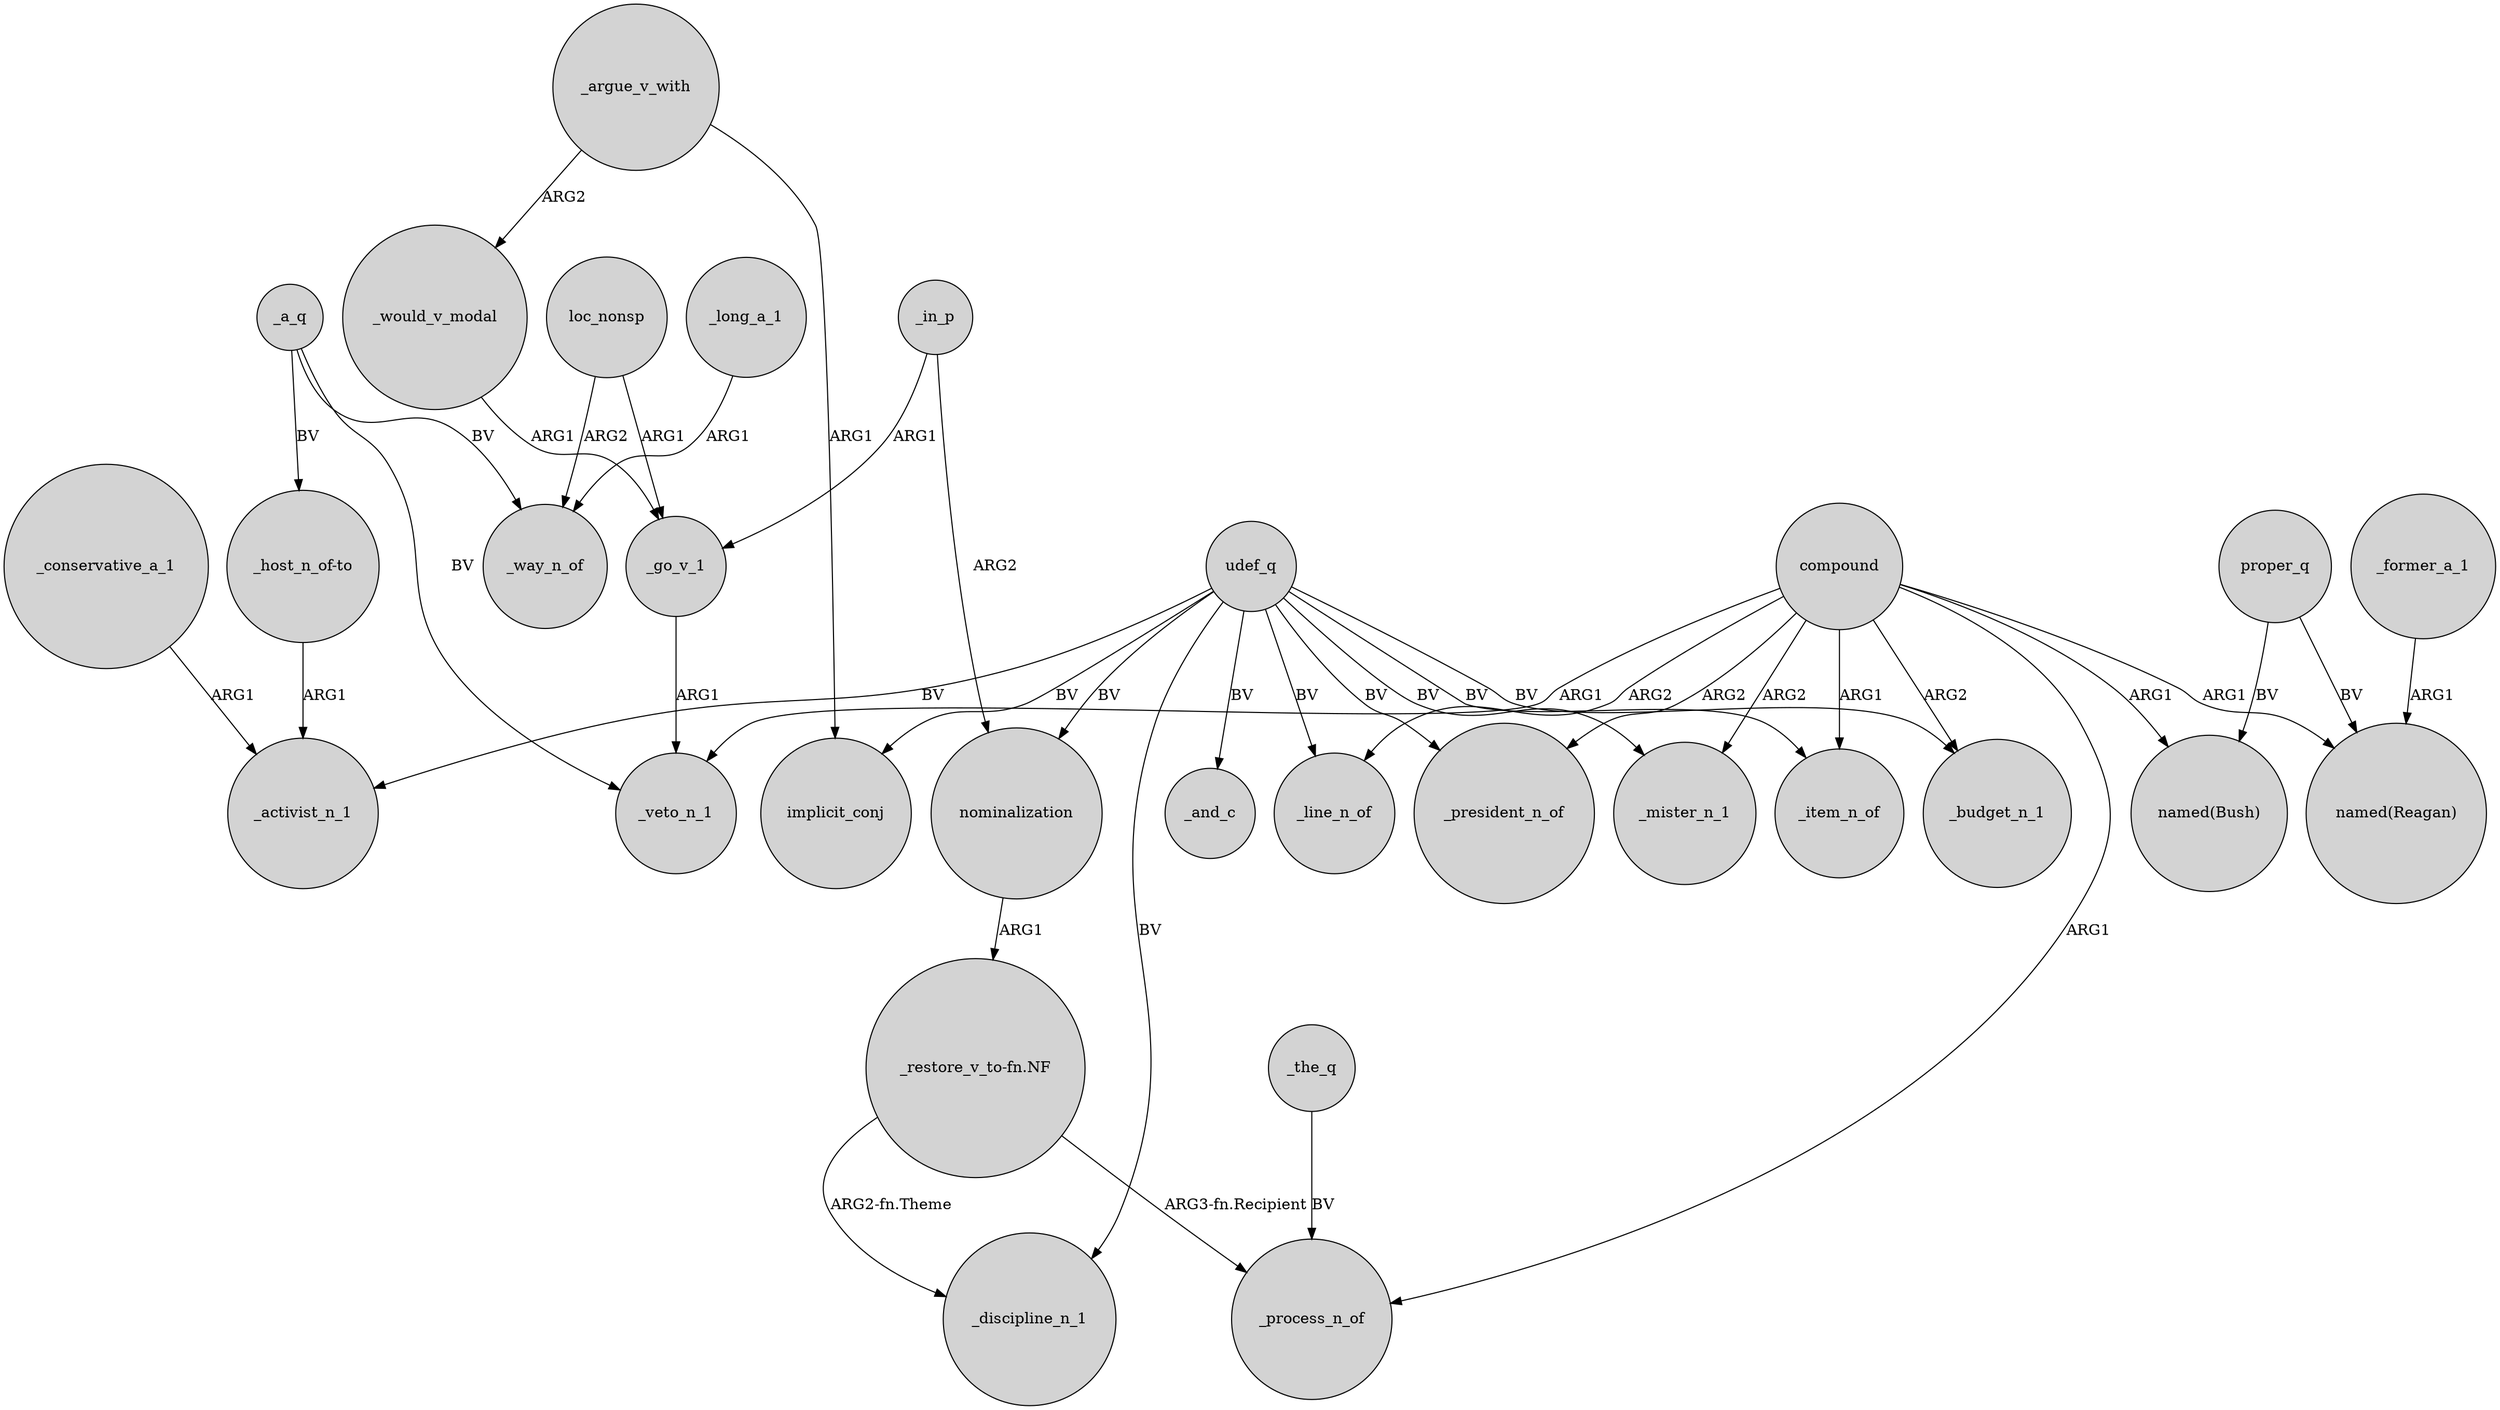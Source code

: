 digraph {
	node [shape=circle style=filled]
	compound -> _process_n_of [label=ARG1]
	compound -> _line_n_of [label=ARG2]
	_a_q -> "_host_n_of-to" [label=BV]
	compound -> "named(Reagan)" [label=ARG1]
	compound -> _president_n_of [label=ARG2]
	nominalization -> "_restore_v_to-fn.NF" [label=ARG1]
	"_restore_v_to-fn.NF" -> _process_n_of [label="ARG3-fn.Recipient"]
	"_host_n_of-to" -> _activist_n_1 [label=ARG1]
	compound -> _mister_n_1 [label=ARG2]
	udef_q -> _mister_n_1 [label=BV]
	_conservative_a_1 -> _activist_n_1 [label=ARG1]
	"_restore_v_to-fn.NF" -> _discipline_n_1 [label="ARG2-fn.Theme"]
	udef_q -> implicit_conj [label=BV]
	compound -> _budget_n_1 [label=ARG2]
	_in_p -> _go_v_1 [label=ARG1]
	_long_a_1 -> _way_n_of [label=ARG1]
	udef_q -> _discipline_n_1 [label=BV]
	_would_v_modal -> _go_v_1 [label=ARG1]
	compound -> _item_n_of [label=ARG1]
	loc_nonsp -> _way_n_of [label=ARG2]
	udef_q -> _item_n_of [label=BV]
	udef_q -> _president_n_of [label=BV]
	udef_q -> _line_n_of [label=BV]
	_go_v_1 -> _veto_n_1 [label=ARG1]
	proper_q -> "named(Bush)" [label=BV]
	udef_q -> _budget_n_1 [label=BV]
	udef_q -> _activist_n_1 [label=BV]
	udef_q -> nominalization [label=BV]
	proper_q -> "named(Reagan)" [label=BV]
	_former_a_1 -> "named(Reagan)" [label=ARG1]
	_a_q -> _veto_n_1 [label=BV]
	_argue_v_with -> implicit_conj [label=ARG1]
	_a_q -> _way_n_of [label=BV]
	_in_p -> nominalization [label=ARG2]
	udef_q -> _and_c [label=BV]
	compound -> _veto_n_1 [label=ARG1]
	loc_nonsp -> _go_v_1 [label=ARG1]
	_argue_v_with -> _would_v_modal [label=ARG2]
	_the_q -> _process_n_of [label=BV]
	compound -> "named(Bush)" [label=ARG1]
}
